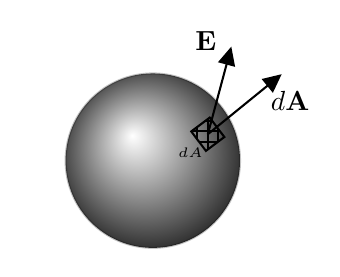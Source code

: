 

% Gradient Info
  
\tikzset {_hjttd0z14/.code = {\pgfsetadditionalshadetransform{ \pgftransformshift{\pgfpoint{89.1 bp } { -108.9 bp }  }  \pgftransformscale{1.32 }  }}}
\pgfdeclareradialshading{_zlfwnqdgv}{\pgfpoint{-72bp}{88bp}}{rgb(0bp)=(1,1,1);
rgb(0bp)=(1,1,1);
rgb(25bp)=(0,0,0);
rgb(400bp)=(0,0,0)}

% Pattern Info
 
\tikzset{
pattern size/.store in=\mcSize, 
pattern size = 5pt,
pattern thickness/.store in=\mcThickness, 
pattern thickness = 0.3pt,
pattern radius/.store in=\mcRadius, 
pattern radius = 1pt}\makeatletter
\pgfutil@ifundefined{pgf@pattern@name@_kymbnz2io}{
\pgfdeclarepatternformonly[\mcThickness,\mcSize]{_kymbnz2io}
{\pgfqpoint{-\mcThickness}{-\mcThickness}}
{\pgfpoint{\mcSize}{\mcSize}}
{\pgfpoint{\mcSize}{\mcSize}}
{\pgfsetcolor{\tikz@pattern@color}
\pgfsetlinewidth{\mcThickness}
\pgfpathmoveto{\pgfpointorigin}
\pgfpathlineto{\pgfpoint{\mcSize}{0}}
\pgfpathmoveto{\pgfpointorigin}
\pgfpathlineto{\pgfpoint{0}{\mcSize}}
\pgfusepath{stroke}}}
\makeatother
\tikzset{every picture/.style={line width=0.75pt}} %set default line width to 0.75pt        

\begin{tikzpicture}[x=0.75pt,y=0.75pt,yscale=-1,xscale=1]
%uncomment if require: \path (0,113); %set diagram left start at 0, and has height of 113

%Shape: Ellipse [id:dp5896461147767633] 
\path  [shading=_zlfwnqdgv,_hjttd0z14] (4,66.45) .. controls (4,43.24) and (22.81,24.43) .. (46.01,24.43) .. controls (69.22,24.43) and (88.03,43.24) .. (88.03,66.45) .. controls (88.03,89.65) and (69.22,108.46) .. (46.01,108.46) .. controls (22.81,108.46) and (4,89.65) .. (4,66.45) -- cycle ; % for fading 
 \draw  [color={rgb, 255:red, 0; green, 0; blue, 0 }  ,draw opacity=0.23 ][line width=0.75]  (4,66.45) .. controls (4,43.24) and (22.81,24.43) .. (46.01,24.43) .. controls (69.22,24.43) and (88.03,43.24) .. (88.03,66.45) .. controls (88.03,89.65) and (69.22,108.46) .. (46.01,108.46) .. controls (22.81,108.46) and (4,89.65) .. (4,66.45) -- cycle ; % for border 

%Shape: Rectangle [id:dp0245018833015056] 
\draw  [pattern=_kymbnz2io,pattern size=3.75pt,pattern thickness=0.75pt,pattern radius=0pt, pattern color={rgb, 255:red, 0; green, 0; blue, 0}] (64.56,52.37) -- (73.44,45.7) -- (80.48,55.06) -- (71.59,61.74) -- cycle ;
%Straight Lines [id:da3964343023439121] 
\draw    (72.52,53.72) -- (105.76,26.7) ;
\draw [shift={(108.08,24.81)}, rotate = 140.89] [fill={rgb, 255:red, 0; green, 0; blue, 0 }  ][line width=0.08]  [draw opacity=0] (8.93,-4.29) -- (0,0) -- (8.93,4.29) -- cycle    ;
%Straight Lines [id:da9356091677860978] 
\draw    (72.52,53.72) -- (83.06,14.42) ;
\draw [shift={(83.83,11.52)}, rotate = 105.01] [fill={rgb, 255:red, 0; green, 0; blue, 0 }  ][line width=0.08]  [draw opacity=0] (8.93,-4.29) -- (0,0) -- (8.93,4.29) -- cycle    ;

% Text Node
\draw (101.44,31.44) node [anchor=north west][inner sep=0.75pt]    {$d\mathbf{A}$};
% Text Node
\draw (65.08,2.88) node [anchor=north west][inner sep=0.75pt]    {$\mathbf{E}$};
% Text Node
\draw (56.71,58.75) node [anchor=north west][inner sep=0.75pt]  [font=\tiny]  {$dA$};


\end{tikzpicture}
